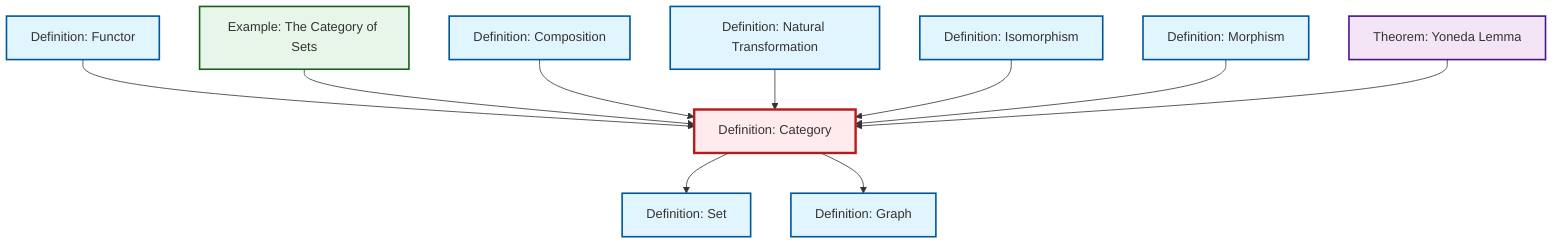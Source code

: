 graph TD
    classDef definition fill:#e1f5fe,stroke:#01579b,stroke-width:2px
    classDef theorem fill:#f3e5f5,stroke:#4a148c,stroke-width:2px
    classDef axiom fill:#fff3e0,stroke:#e65100,stroke-width:2px
    classDef example fill:#e8f5e9,stroke:#1b5e20,stroke-width:2px
    classDef current fill:#ffebee,stroke:#b71c1c,stroke-width:3px
    def-composition["Definition: Composition"]:::definition
    thm-yoneda["Theorem: Yoneda Lemma"]:::theorem
    def-functor["Definition: Functor"]:::definition
    def-category["Definition: Category"]:::definition
    def-natural-transformation["Definition: Natural Transformation"]:::definition
    def-set["Definition: Set"]:::definition
    def-morphism["Definition: Morphism"]:::definition
    def-graph["Definition: Graph"]:::definition
    ex-set-category["Example: The Category of Sets"]:::example
    def-isomorphism["Definition: Isomorphism"]:::definition
    def-functor --> def-category
    ex-set-category --> def-category
    def-category --> def-set
    def-composition --> def-category
    def-natural-transformation --> def-category
    def-category --> def-graph
    def-isomorphism --> def-category
    def-morphism --> def-category
    thm-yoneda --> def-category
    class def-category current